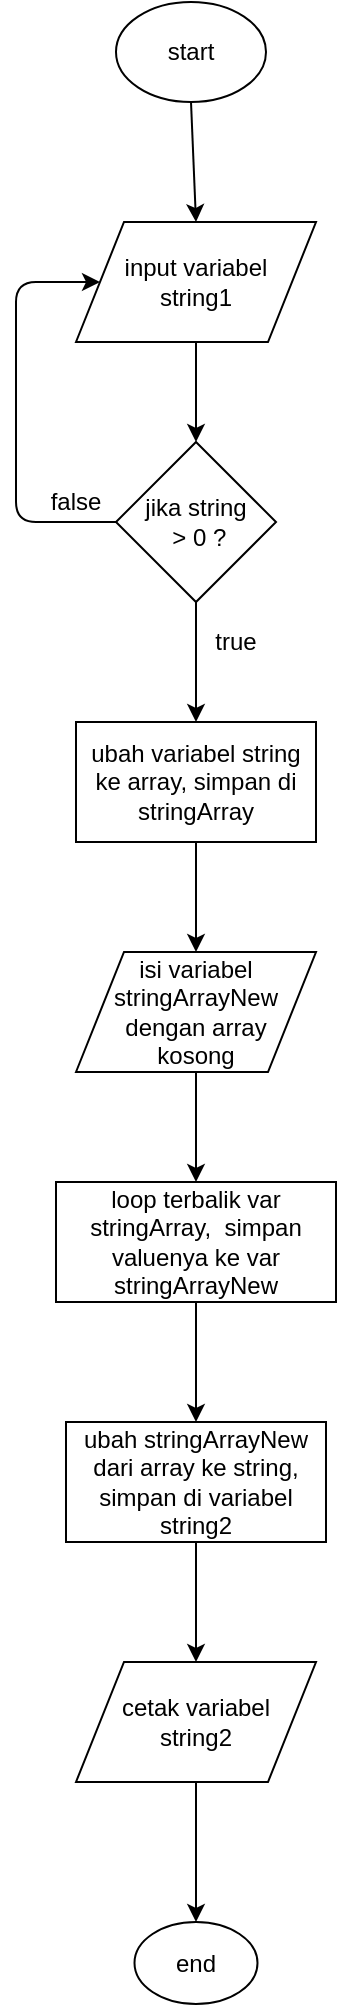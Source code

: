 <mxfile version="13.0.3" type="device"><diagram id="C5RBs43oDa-KdzZeNtuy" name="Page-1"><mxGraphModel dx="868" dy="551" grid="1" gridSize="10" guides="1" tooltips="1" connect="1" arrows="1" fold="1" page="1" pageScale="1" pageWidth="827" pageHeight="1169" math="0" shadow="0"><root><mxCell id="WIyWlLk6GJQsqaUBKTNV-0"/><mxCell id="WIyWlLk6GJQsqaUBKTNV-1" parent="WIyWlLk6GJQsqaUBKTNV-0"/><mxCell id="CvcWnYmjoeaGuB3ekhFf-1" value="start" style="ellipse;whiteSpace=wrap;html=1;" parent="WIyWlLk6GJQsqaUBKTNV-1" vertex="1"><mxGeometry x="370" y="50" width="75" height="50" as="geometry"/></mxCell><mxCell id="CvcWnYmjoeaGuB3ekhFf-8" style="edgeStyle=orthogonalEdgeStyle;rounded=0;orthogonalLoop=1;jettySize=auto;html=1;" parent="WIyWlLk6GJQsqaUBKTNV-1" source="CvcWnYmjoeaGuB3ekhFf-2" target="CvcWnYmjoeaGuB3ekhFf-6" edge="1"><mxGeometry relative="1" as="geometry"/></mxCell><mxCell id="CvcWnYmjoeaGuB3ekhFf-2" value="input variabel &lt;br&gt;string1" style="shape=parallelogram;perimeter=parallelogramPerimeter;whiteSpace=wrap;html=1;" parent="WIyWlLk6GJQsqaUBKTNV-1" vertex="1"><mxGeometry x="350" y="160" width="120" height="60" as="geometry"/></mxCell><mxCell id="CvcWnYmjoeaGuB3ekhFf-3" value="" style="endArrow=classic;html=1;exitX=0.5;exitY=1;exitDx=0;exitDy=0;entryX=0.5;entryY=0;entryDx=0;entryDy=0;" parent="WIyWlLk6GJQsqaUBKTNV-1" source="CvcWnYmjoeaGuB3ekhFf-1" target="CvcWnYmjoeaGuB3ekhFf-2" edge="1"><mxGeometry width="50" height="50" relative="1" as="geometry"><mxPoint x="200" y="170" as="sourcePoint"/><mxPoint x="250" y="120" as="targetPoint"/></mxGeometry></mxCell><mxCell id="CvcWnYmjoeaGuB3ekhFf-17" style="edgeStyle=orthogonalEdgeStyle;rounded=0;orthogonalLoop=1;jettySize=auto;html=1;" parent="WIyWlLk6GJQsqaUBKTNV-1" source="CvcWnYmjoeaGuB3ekhFf-4" target="CvcWnYmjoeaGuB3ekhFf-16" edge="1"><mxGeometry relative="1" as="geometry"/></mxCell><mxCell id="CvcWnYmjoeaGuB3ekhFf-4" value="ubah variabel string ke array, simpan di stringArray" style="rounded=0;whiteSpace=wrap;html=1;" parent="WIyWlLk6GJQsqaUBKTNV-1" vertex="1"><mxGeometry x="350" y="410" width="120" height="60" as="geometry"/></mxCell><mxCell id="CvcWnYmjoeaGuB3ekhFf-6" value="jika string&lt;br&gt;&amp;nbsp;&amp;gt; 0 ?" style="rhombus;whiteSpace=wrap;html=1;" parent="WIyWlLk6GJQsqaUBKTNV-1" vertex="1"><mxGeometry x="370" y="270" width="80" height="80" as="geometry"/></mxCell><mxCell id="CvcWnYmjoeaGuB3ekhFf-7" value="" style="endArrow=classic;html=1;exitX=0.5;exitY=1;exitDx=0;exitDy=0;entryX=0.5;entryY=0;entryDx=0;entryDy=0;" parent="WIyWlLk6GJQsqaUBKTNV-1" source="CvcWnYmjoeaGuB3ekhFf-6" target="CvcWnYmjoeaGuB3ekhFf-4" edge="1"><mxGeometry width="50" height="50" relative="1" as="geometry"><mxPoint x="210" y="340" as="sourcePoint"/><mxPoint x="260" y="290" as="targetPoint"/></mxGeometry></mxCell><mxCell id="CvcWnYmjoeaGuB3ekhFf-11" value="" style="endArrow=classic;html=1;exitX=0;exitY=0.5;exitDx=0;exitDy=0;entryX=0;entryY=0.5;entryDx=0;entryDy=0;" parent="WIyWlLk6GJQsqaUBKTNV-1" source="CvcWnYmjoeaGuB3ekhFf-6" target="CvcWnYmjoeaGuB3ekhFf-2" edge="1"><mxGeometry width="50" height="50" relative="1" as="geometry"><mxPoint x="190" y="340" as="sourcePoint"/><mxPoint x="240" y="290" as="targetPoint"/><Array as="points"><mxPoint x="320" y="310"/><mxPoint x="320" y="190"/></Array></mxGeometry></mxCell><mxCell id="CvcWnYmjoeaGuB3ekhFf-12" value="true" style="text;html=1;strokeColor=none;fillColor=none;align=center;verticalAlign=middle;whiteSpace=wrap;rounded=0;" parent="WIyWlLk6GJQsqaUBKTNV-1" vertex="1"><mxGeometry x="410" y="360" width="40" height="20" as="geometry"/></mxCell><mxCell id="CvcWnYmjoeaGuB3ekhFf-13" value="false" style="text;html=1;strokeColor=none;fillColor=none;align=center;verticalAlign=middle;whiteSpace=wrap;rounded=0;" parent="WIyWlLk6GJQsqaUBKTNV-1" vertex="1"><mxGeometry x="330" y="290" width="40" height="20" as="geometry"/></mxCell><mxCell id="CvcWnYmjoeaGuB3ekhFf-19" style="edgeStyle=orthogonalEdgeStyle;rounded=0;orthogonalLoop=1;jettySize=auto;html=1;entryX=0.5;entryY=0;entryDx=0;entryDy=0;" parent="WIyWlLk6GJQsqaUBKTNV-1" source="CvcWnYmjoeaGuB3ekhFf-16" target="CvcWnYmjoeaGuB3ekhFf-18" edge="1"><mxGeometry relative="1" as="geometry"/></mxCell><mxCell id="CvcWnYmjoeaGuB3ekhFf-16" value="isi variabel stringArrayNew dengan array &lt;br&gt;kosong" style="shape=parallelogram;perimeter=parallelogramPerimeter;whiteSpace=wrap;html=1;" parent="WIyWlLk6GJQsqaUBKTNV-1" vertex="1"><mxGeometry x="350" y="525" width="120" height="60" as="geometry"/></mxCell><mxCell id="CvcWnYmjoeaGuB3ekhFf-23" style="edgeStyle=orthogonalEdgeStyle;rounded=0;orthogonalLoop=1;jettySize=auto;html=1;" parent="WIyWlLk6GJQsqaUBKTNV-1" source="CvcWnYmjoeaGuB3ekhFf-18" target="CvcWnYmjoeaGuB3ekhFf-21" edge="1"><mxGeometry relative="1" as="geometry"/></mxCell><mxCell id="CvcWnYmjoeaGuB3ekhFf-18" value="loop terbalik var stringArray,&amp;nbsp; simpan valuenya ke var stringArrayNew" style="rounded=0;whiteSpace=wrap;html=1;" parent="WIyWlLk6GJQsqaUBKTNV-1" vertex="1"><mxGeometry x="340" y="640" width="140" height="60" as="geometry"/></mxCell><mxCell id="wQKSdwctDUTPDxH8QqN7-1" style="edgeStyle=orthogonalEdgeStyle;rounded=0;orthogonalLoop=1;jettySize=auto;html=1;" edge="1" parent="WIyWlLk6GJQsqaUBKTNV-1" source="CvcWnYmjoeaGuB3ekhFf-21" target="CvcWnYmjoeaGuB3ekhFf-26"><mxGeometry relative="1" as="geometry"/></mxCell><mxCell id="CvcWnYmjoeaGuB3ekhFf-21" value="ubah stringArrayNew dari array ke string, simpan di variabel string2" style="rounded=0;whiteSpace=wrap;html=1;" parent="WIyWlLk6GJQsqaUBKTNV-1" vertex="1"><mxGeometry x="345" y="760" width="130" height="60" as="geometry"/></mxCell><mxCell id="wQKSdwctDUTPDxH8QqN7-2" style="edgeStyle=orthogonalEdgeStyle;rounded=0;orthogonalLoop=1;jettySize=auto;html=1;" edge="1" parent="WIyWlLk6GJQsqaUBKTNV-1" source="CvcWnYmjoeaGuB3ekhFf-26" target="CvcWnYmjoeaGuB3ekhFf-30"><mxGeometry relative="1" as="geometry"/></mxCell><mxCell id="CvcWnYmjoeaGuB3ekhFf-26" value="cetak variabel &lt;br&gt;string2" style="shape=parallelogram;perimeter=parallelogramPerimeter;whiteSpace=wrap;html=1;" parent="WIyWlLk6GJQsqaUBKTNV-1" vertex="1"><mxGeometry x="350" y="880" width="120" height="60" as="geometry"/></mxCell><mxCell id="CvcWnYmjoeaGuB3ekhFf-30" value="end" style="ellipse;whiteSpace=wrap;html=1;" parent="WIyWlLk6GJQsqaUBKTNV-1" vertex="1"><mxGeometry x="379.25" y="1010" width="61.5" height="41" as="geometry"/></mxCell></root></mxGraphModel></diagram></mxfile>